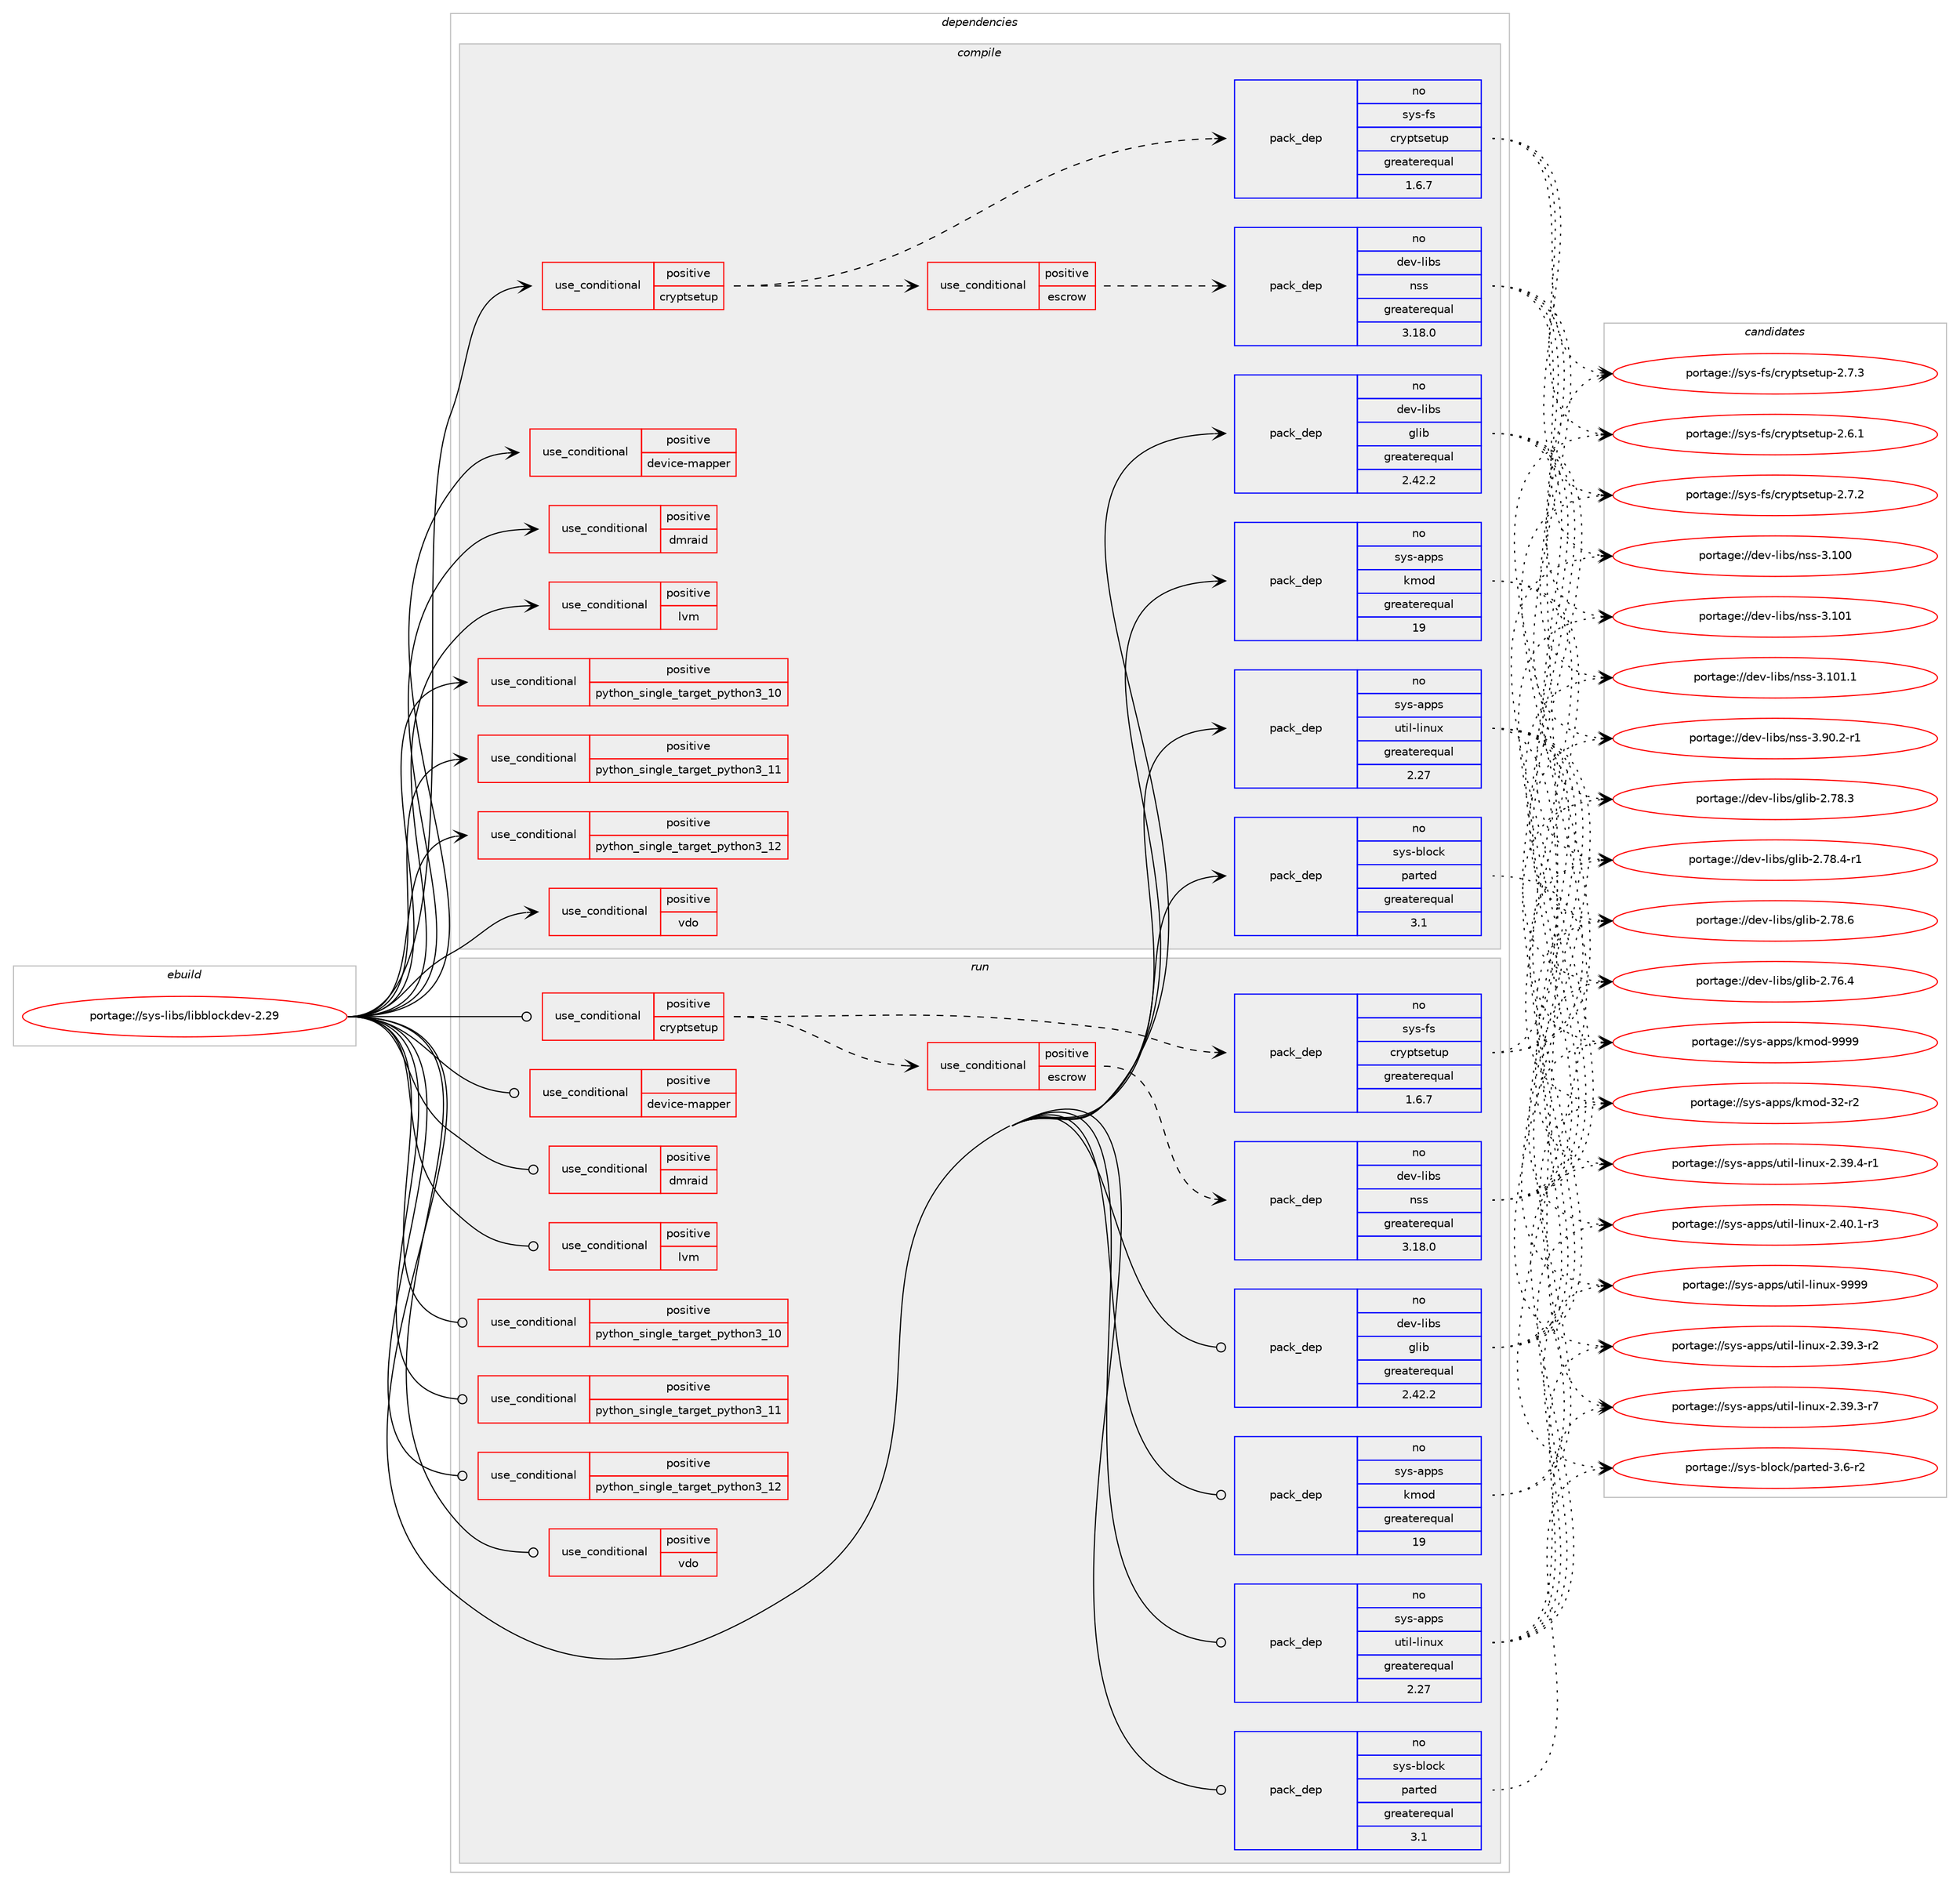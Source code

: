 digraph prolog {

# *************
# Graph options
# *************

newrank=true;
concentrate=true;
compound=true;
graph [rankdir=LR,fontname=Helvetica,fontsize=10,ranksep=1.5];#, ranksep=2.5, nodesep=0.2];
edge  [arrowhead=vee];
node  [fontname=Helvetica,fontsize=10];

# **********
# The ebuild
# **********

subgraph cluster_leftcol {
color=gray;
rank=same;
label=<<i>ebuild</i>>;
id [label="portage://sys-libs/libblockdev-2.29", color=red, width=4, href="../sys-libs/libblockdev-2.29.svg"];
}

# ****************
# The dependencies
# ****************

subgraph cluster_midcol {
color=gray;
label=<<i>dependencies</i>>;
subgraph cluster_compile {
fillcolor="#eeeeee";
style=filled;
label=<<i>compile</i>>;
subgraph cond114537 {
dependency220572 [label=<<TABLE BORDER="0" CELLBORDER="1" CELLSPACING="0" CELLPADDING="4"><TR><TD ROWSPAN="3" CELLPADDING="10">use_conditional</TD></TR><TR><TD>positive</TD></TR><TR><TD>cryptsetup</TD></TR></TABLE>>, shape=none, color=red];
subgraph cond114538 {
dependency220573 [label=<<TABLE BORDER="0" CELLBORDER="1" CELLSPACING="0" CELLPADDING="4"><TR><TD ROWSPAN="3" CELLPADDING="10">use_conditional</TD></TR><TR><TD>positive</TD></TR><TR><TD>escrow</TD></TR></TABLE>>, shape=none, color=red];
subgraph pack103110 {
dependency220574 [label=<<TABLE BORDER="0" CELLBORDER="1" CELLSPACING="0" CELLPADDING="4" WIDTH="220"><TR><TD ROWSPAN="6" CELLPADDING="30">pack_dep</TD></TR><TR><TD WIDTH="110">no</TD></TR><TR><TD>dev-libs</TD></TR><TR><TD>nss</TD></TR><TR><TD>greaterequal</TD></TR><TR><TD>3.18.0</TD></TR></TABLE>>, shape=none, color=blue];
}
dependency220573:e -> dependency220574:w [weight=20,style="dashed",arrowhead="vee"];
# *** BEGIN UNKNOWN DEPENDENCY TYPE (TODO) ***
# dependency220573 -> package_dependency(portage://sys-libs/libblockdev-2.29,install,no,dev-libs,volume_key,none,[,,],[],[])
# *** END UNKNOWN DEPENDENCY TYPE (TODO) ***

}
dependency220572:e -> dependency220573:w [weight=20,style="dashed",arrowhead="vee"];
subgraph pack103111 {
dependency220575 [label=<<TABLE BORDER="0" CELLBORDER="1" CELLSPACING="0" CELLPADDING="4" WIDTH="220"><TR><TD ROWSPAN="6" CELLPADDING="30">pack_dep</TD></TR><TR><TD WIDTH="110">no</TD></TR><TR><TD>sys-fs</TD></TR><TR><TD>cryptsetup</TD></TR><TR><TD>greaterequal</TD></TR><TR><TD>1.6.7</TD></TR></TABLE>>, shape=none, color=blue];
}
dependency220572:e -> dependency220575:w [weight=20,style="dashed",arrowhead="vee"];
}
id:e -> dependency220572:w [weight=20,style="solid",arrowhead="vee"];
subgraph cond114539 {
dependency220576 [label=<<TABLE BORDER="0" CELLBORDER="1" CELLSPACING="0" CELLPADDING="4"><TR><TD ROWSPAN="3" CELLPADDING="10">use_conditional</TD></TR><TR><TD>positive</TD></TR><TR><TD>device-mapper</TD></TR></TABLE>>, shape=none, color=red];
# *** BEGIN UNKNOWN DEPENDENCY TYPE (TODO) ***
# dependency220576 -> package_dependency(portage://sys-libs/libblockdev-2.29,install,no,sys-fs,lvm2,none,[,,],[],[])
# *** END UNKNOWN DEPENDENCY TYPE (TODO) ***

}
id:e -> dependency220576:w [weight=20,style="solid",arrowhead="vee"];
subgraph cond114540 {
dependency220577 [label=<<TABLE BORDER="0" CELLBORDER="1" CELLSPACING="0" CELLPADDING="4"><TR><TD ROWSPAN="3" CELLPADDING="10">use_conditional</TD></TR><TR><TD>positive</TD></TR><TR><TD>dmraid</TD></TR></TABLE>>, shape=none, color=red];
# *** BEGIN UNKNOWN DEPENDENCY TYPE (TODO) ***
# dependency220577 -> package_dependency(portage://sys-libs/libblockdev-2.29,install,no,sys-fs,dmraid,none,[,,],[],[])
# *** END UNKNOWN DEPENDENCY TYPE (TODO) ***

# *** BEGIN UNKNOWN DEPENDENCY TYPE (TODO) ***
# dependency220577 -> package_dependency(portage://sys-libs/libblockdev-2.29,install,no,sys-fs,lvm2,none,[,,],[],[])
# *** END UNKNOWN DEPENDENCY TYPE (TODO) ***

}
id:e -> dependency220577:w [weight=20,style="solid",arrowhead="vee"];
subgraph cond114541 {
dependency220578 [label=<<TABLE BORDER="0" CELLBORDER="1" CELLSPACING="0" CELLPADDING="4"><TR><TD ROWSPAN="3" CELLPADDING="10">use_conditional</TD></TR><TR><TD>positive</TD></TR><TR><TD>lvm</TD></TR></TABLE>>, shape=none, color=red];
# *** BEGIN UNKNOWN DEPENDENCY TYPE (TODO) ***
# dependency220578 -> package_dependency(portage://sys-libs/libblockdev-2.29,install,no,sys-fs,lvm2,none,[,,],[],[])
# *** END UNKNOWN DEPENDENCY TYPE (TODO) ***

# *** BEGIN UNKNOWN DEPENDENCY TYPE (TODO) ***
# dependency220578 -> package_dependency(portage://sys-libs/libblockdev-2.29,install,no,virtual,udev,none,[,,],[],[])
# *** END UNKNOWN DEPENDENCY TYPE (TODO) ***

}
id:e -> dependency220578:w [weight=20,style="solid",arrowhead="vee"];
subgraph cond114542 {
dependency220579 [label=<<TABLE BORDER="0" CELLBORDER="1" CELLSPACING="0" CELLPADDING="4"><TR><TD ROWSPAN="3" CELLPADDING="10">use_conditional</TD></TR><TR><TD>positive</TD></TR><TR><TD>python_single_target_python3_10</TD></TR></TABLE>>, shape=none, color=red];
# *** BEGIN UNKNOWN DEPENDENCY TYPE (TODO) ***
# dependency220579 -> package_dependency(portage://sys-libs/libblockdev-2.29,install,no,dev-lang,python,none,[,,],[slot(3.10)],[])
# *** END UNKNOWN DEPENDENCY TYPE (TODO) ***

}
id:e -> dependency220579:w [weight=20,style="solid",arrowhead="vee"];
subgraph cond114543 {
dependency220580 [label=<<TABLE BORDER="0" CELLBORDER="1" CELLSPACING="0" CELLPADDING="4"><TR><TD ROWSPAN="3" CELLPADDING="10">use_conditional</TD></TR><TR><TD>positive</TD></TR><TR><TD>python_single_target_python3_11</TD></TR></TABLE>>, shape=none, color=red];
# *** BEGIN UNKNOWN DEPENDENCY TYPE (TODO) ***
# dependency220580 -> package_dependency(portage://sys-libs/libblockdev-2.29,install,no,dev-lang,python,none,[,,],[slot(3.11)],[])
# *** END UNKNOWN DEPENDENCY TYPE (TODO) ***

}
id:e -> dependency220580:w [weight=20,style="solid",arrowhead="vee"];
subgraph cond114544 {
dependency220581 [label=<<TABLE BORDER="0" CELLBORDER="1" CELLSPACING="0" CELLPADDING="4"><TR><TD ROWSPAN="3" CELLPADDING="10">use_conditional</TD></TR><TR><TD>positive</TD></TR><TR><TD>python_single_target_python3_12</TD></TR></TABLE>>, shape=none, color=red];
# *** BEGIN UNKNOWN DEPENDENCY TYPE (TODO) ***
# dependency220581 -> package_dependency(portage://sys-libs/libblockdev-2.29,install,no,dev-lang,python,none,[,,],[slot(3.12)],[])
# *** END UNKNOWN DEPENDENCY TYPE (TODO) ***

}
id:e -> dependency220581:w [weight=20,style="solid",arrowhead="vee"];
subgraph cond114545 {
dependency220582 [label=<<TABLE BORDER="0" CELLBORDER="1" CELLSPACING="0" CELLPADDING="4"><TR><TD ROWSPAN="3" CELLPADDING="10">use_conditional</TD></TR><TR><TD>positive</TD></TR><TR><TD>vdo</TD></TR></TABLE>>, shape=none, color=red];
# *** BEGIN UNKNOWN DEPENDENCY TYPE (TODO) ***
# dependency220582 -> package_dependency(portage://sys-libs/libblockdev-2.29,install,no,dev-libs,libyaml,none,[,,],[],[])
# *** END UNKNOWN DEPENDENCY TYPE (TODO) ***

}
id:e -> dependency220582:w [weight=20,style="solid",arrowhead="vee"];
subgraph pack103112 {
dependency220583 [label=<<TABLE BORDER="0" CELLBORDER="1" CELLSPACING="0" CELLPADDING="4" WIDTH="220"><TR><TD ROWSPAN="6" CELLPADDING="30">pack_dep</TD></TR><TR><TD WIDTH="110">no</TD></TR><TR><TD>dev-libs</TD></TR><TR><TD>glib</TD></TR><TR><TD>greaterequal</TD></TR><TR><TD>2.42.2</TD></TR></TABLE>>, shape=none, color=blue];
}
id:e -> dependency220583:w [weight=20,style="solid",arrowhead="vee"];
# *** BEGIN UNKNOWN DEPENDENCY TYPE (TODO) ***
# id -> package_dependency(portage://sys-libs/libblockdev-2.29,install,no,dev-libs,libbytesize,none,[,,],[],[])
# *** END UNKNOWN DEPENDENCY TYPE (TODO) ***

subgraph pack103113 {
dependency220584 [label=<<TABLE BORDER="0" CELLBORDER="1" CELLSPACING="0" CELLPADDING="4" WIDTH="220"><TR><TD ROWSPAN="6" CELLPADDING="30">pack_dep</TD></TR><TR><TD WIDTH="110">no</TD></TR><TR><TD>sys-apps</TD></TR><TR><TD>kmod</TD></TR><TR><TD>greaterequal</TD></TR><TR><TD>19</TD></TR></TABLE>>, shape=none, color=blue];
}
id:e -> dependency220584:w [weight=20,style="solid",arrowhead="vee"];
subgraph pack103114 {
dependency220585 [label=<<TABLE BORDER="0" CELLBORDER="1" CELLSPACING="0" CELLPADDING="4" WIDTH="220"><TR><TD ROWSPAN="6" CELLPADDING="30">pack_dep</TD></TR><TR><TD WIDTH="110">no</TD></TR><TR><TD>sys-apps</TD></TR><TR><TD>util-linux</TD></TR><TR><TD>greaterequal</TD></TR><TR><TD>2.27</TD></TR></TABLE>>, shape=none, color=blue];
}
id:e -> dependency220585:w [weight=20,style="solid",arrowhead="vee"];
subgraph pack103115 {
dependency220586 [label=<<TABLE BORDER="0" CELLBORDER="1" CELLSPACING="0" CELLPADDING="4" WIDTH="220"><TR><TD ROWSPAN="6" CELLPADDING="30">pack_dep</TD></TR><TR><TD WIDTH="110">no</TD></TR><TR><TD>sys-block</TD></TR><TR><TD>parted</TD></TR><TR><TD>greaterequal</TD></TR><TR><TD>3.1</TD></TR></TABLE>>, shape=none, color=blue];
}
id:e -> dependency220586:w [weight=20,style="solid",arrowhead="vee"];
}
subgraph cluster_compileandrun {
fillcolor="#eeeeee";
style=filled;
label=<<i>compile and run</i>>;
}
subgraph cluster_run {
fillcolor="#eeeeee";
style=filled;
label=<<i>run</i>>;
subgraph cond114546 {
dependency220587 [label=<<TABLE BORDER="0" CELLBORDER="1" CELLSPACING="0" CELLPADDING="4"><TR><TD ROWSPAN="3" CELLPADDING="10">use_conditional</TD></TR><TR><TD>positive</TD></TR><TR><TD>cryptsetup</TD></TR></TABLE>>, shape=none, color=red];
subgraph cond114547 {
dependency220588 [label=<<TABLE BORDER="0" CELLBORDER="1" CELLSPACING="0" CELLPADDING="4"><TR><TD ROWSPAN="3" CELLPADDING="10">use_conditional</TD></TR><TR><TD>positive</TD></TR><TR><TD>escrow</TD></TR></TABLE>>, shape=none, color=red];
subgraph pack103116 {
dependency220589 [label=<<TABLE BORDER="0" CELLBORDER="1" CELLSPACING="0" CELLPADDING="4" WIDTH="220"><TR><TD ROWSPAN="6" CELLPADDING="30">pack_dep</TD></TR><TR><TD WIDTH="110">no</TD></TR><TR><TD>dev-libs</TD></TR><TR><TD>nss</TD></TR><TR><TD>greaterequal</TD></TR><TR><TD>3.18.0</TD></TR></TABLE>>, shape=none, color=blue];
}
dependency220588:e -> dependency220589:w [weight=20,style="dashed",arrowhead="vee"];
# *** BEGIN UNKNOWN DEPENDENCY TYPE (TODO) ***
# dependency220588 -> package_dependency(portage://sys-libs/libblockdev-2.29,run,no,dev-libs,volume_key,none,[,,],[],[])
# *** END UNKNOWN DEPENDENCY TYPE (TODO) ***

}
dependency220587:e -> dependency220588:w [weight=20,style="dashed",arrowhead="vee"];
subgraph pack103117 {
dependency220590 [label=<<TABLE BORDER="0" CELLBORDER="1" CELLSPACING="0" CELLPADDING="4" WIDTH="220"><TR><TD ROWSPAN="6" CELLPADDING="30">pack_dep</TD></TR><TR><TD WIDTH="110">no</TD></TR><TR><TD>sys-fs</TD></TR><TR><TD>cryptsetup</TD></TR><TR><TD>greaterequal</TD></TR><TR><TD>1.6.7</TD></TR></TABLE>>, shape=none, color=blue];
}
dependency220587:e -> dependency220590:w [weight=20,style="dashed",arrowhead="vee"];
}
id:e -> dependency220587:w [weight=20,style="solid",arrowhead="odot"];
subgraph cond114548 {
dependency220591 [label=<<TABLE BORDER="0" CELLBORDER="1" CELLSPACING="0" CELLPADDING="4"><TR><TD ROWSPAN="3" CELLPADDING="10">use_conditional</TD></TR><TR><TD>positive</TD></TR><TR><TD>device-mapper</TD></TR></TABLE>>, shape=none, color=red];
# *** BEGIN UNKNOWN DEPENDENCY TYPE (TODO) ***
# dependency220591 -> package_dependency(portage://sys-libs/libblockdev-2.29,run,no,sys-fs,lvm2,none,[,,],[],[])
# *** END UNKNOWN DEPENDENCY TYPE (TODO) ***

}
id:e -> dependency220591:w [weight=20,style="solid",arrowhead="odot"];
subgraph cond114549 {
dependency220592 [label=<<TABLE BORDER="0" CELLBORDER="1" CELLSPACING="0" CELLPADDING="4"><TR><TD ROWSPAN="3" CELLPADDING="10">use_conditional</TD></TR><TR><TD>positive</TD></TR><TR><TD>dmraid</TD></TR></TABLE>>, shape=none, color=red];
# *** BEGIN UNKNOWN DEPENDENCY TYPE (TODO) ***
# dependency220592 -> package_dependency(portage://sys-libs/libblockdev-2.29,run,no,sys-fs,dmraid,none,[,,],[],[])
# *** END UNKNOWN DEPENDENCY TYPE (TODO) ***

# *** BEGIN UNKNOWN DEPENDENCY TYPE (TODO) ***
# dependency220592 -> package_dependency(portage://sys-libs/libblockdev-2.29,run,no,sys-fs,lvm2,none,[,,],[],[])
# *** END UNKNOWN DEPENDENCY TYPE (TODO) ***

}
id:e -> dependency220592:w [weight=20,style="solid",arrowhead="odot"];
subgraph cond114550 {
dependency220593 [label=<<TABLE BORDER="0" CELLBORDER="1" CELLSPACING="0" CELLPADDING="4"><TR><TD ROWSPAN="3" CELLPADDING="10">use_conditional</TD></TR><TR><TD>positive</TD></TR><TR><TD>lvm</TD></TR></TABLE>>, shape=none, color=red];
# *** BEGIN UNKNOWN DEPENDENCY TYPE (TODO) ***
# dependency220593 -> package_dependency(portage://sys-libs/libblockdev-2.29,run,no,sys-fs,lvm2,none,[,,],[],[])
# *** END UNKNOWN DEPENDENCY TYPE (TODO) ***

# *** BEGIN UNKNOWN DEPENDENCY TYPE (TODO) ***
# dependency220593 -> package_dependency(portage://sys-libs/libblockdev-2.29,run,no,virtual,udev,none,[,,],[],[])
# *** END UNKNOWN DEPENDENCY TYPE (TODO) ***

}
id:e -> dependency220593:w [weight=20,style="solid",arrowhead="odot"];
subgraph cond114551 {
dependency220594 [label=<<TABLE BORDER="0" CELLBORDER="1" CELLSPACING="0" CELLPADDING="4"><TR><TD ROWSPAN="3" CELLPADDING="10">use_conditional</TD></TR><TR><TD>positive</TD></TR><TR><TD>python_single_target_python3_10</TD></TR></TABLE>>, shape=none, color=red];
# *** BEGIN UNKNOWN DEPENDENCY TYPE (TODO) ***
# dependency220594 -> package_dependency(portage://sys-libs/libblockdev-2.29,run,no,dev-lang,python,none,[,,],[slot(3.10)],[])
# *** END UNKNOWN DEPENDENCY TYPE (TODO) ***

}
id:e -> dependency220594:w [weight=20,style="solid",arrowhead="odot"];
subgraph cond114552 {
dependency220595 [label=<<TABLE BORDER="0" CELLBORDER="1" CELLSPACING="0" CELLPADDING="4"><TR><TD ROWSPAN="3" CELLPADDING="10">use_conditional</TD></TR><TR><TD>positive</TD></TR><TR><TD>python_single_target_python3_11</TD></TR></TABLE>>, shape=none, color=red];
# *** BEGIN UNKNOWN DEPENDENCY TYPE (TODO) ***
# dependency220595 -> package_dependency(portage://sys-libs/libblockdev-2.29,run,no,dev-lang,python,none,[,,],[slot(3.11)],[])
# *** END UNKNOWN DEPENDENCY TYPE (TODO) ***

}
id:e -> dependency220595:w [weight=20,style="solid",arrowhead="odot"];
subgraph cond114553 {
dependency220596 [label=<<TABLE BORDER="0" CELLBORDER="1" CELLSPACING="0" CELLPADDING="4"><TR><TD ROWSPAN="3" CELLPADDING="10">use_conditional</TD></TR><TR><TD>positive</TD></TR><TR><TD>python_single_target_python3_12</TD></TR></TABLE>>, shape=none, color=red];
# *** BEGIN UNKNOWN DEPENDENCY TYPE (TODO) ***
# dependency220596 -> package_dependency(portage://sys-libs/libblockdev-2.29,run,no,dev-lang,python,none,[,,],[slot(3.12)],[])
# *** END UNKNOWN DEPENDENCY TYPE (TODO) ***

}
id:e -> dependency220596:w [weight=20,style="solid",arrowhead="odot"];
subgraph cond114554 {
dependency220597 [label=<<TABLE BORDER="0" CELLBORDER="1" CELLSPACING="0" CELLPADDING="4"><TR><TD ROWSPAN="3" CELLPADDING="10">use_conditional</TD></TR><TR><TD>positive</TD></TR><TR><TD>vdo</TD></TR></TABLE>>, shape=none, color=red];
# *** BEGIN UNKNOWN DEPENDENCY TYPE (TODO) ***
# dependency220597 -> package_dependency(portage://sys-libs/libblockdev-2.29,run,no,dev-libs,libyaml,none,[,,],[],[])
# *** END UNKNOWN DEPENDENCY TYPE (TODO) ***

}
id:e -> dependency220597:w [weight=20,style="solid",arrowhead="odot"];
subgraph pack103118 {
dependency220598 [label=<<TABLE BORDER="0" CELLBORDER="1" CELLSPACING="0" CELLPADDING="4" WIDTH="220"><TR><TD ROWSPAN="6" CELLPADDING="30">pack_dep</TD></TR><TR><TD WIDTH="110">no</TD></TR><TR><TD>dev-libs</TD></TR><TR><TD>glib</TD></TR><TR><TD>greaterequal</TD></TR><TR><TD>2.42.2</TD></TR></TABLE>>, shape=none, color=blue];
}
id:e -> dependency220598:w [weight=20,style="solid",arrowhead="odot"];
# *** BEGIN UNKNOWN DEPENDENCY TYPE (TODO) ***
# id -> package_dependency(portage://sys-libs/libblockdev-2.29,run,no,dev-libs,libbytesize,none,[,,],[],[])
# *** END UNKNOWN DEPENDENCY TYPE (TODO) ***

subgraph pack103119 {
dependency220599 [label=<<TABLE BORDER="0" CELLBORDER="1" CELLSPACING="0" CELLPADDING="4" WIDTH="220"><TR><TD ROWSPAN="6" CELLPADDING="30">pack_dep</TD></TR><TR><TD WIDTH="110">no</TD></TR><TR><TD>sys-apps</TD></TR><TR><TD>kmod</TD></TR><TR><TD>greaterequal</TD></TR><TR><TD>19</TD></TR></TABLE>>, shape=none, color=blue];
}
id:e -> dependency220599:w [weight=20,style="solid",arrowhead="odot"];
subgraph pack103120 {
dependency220600 [label=<<TABLE BORDER="0" CELLBORDER="1" CELLSPACING="0" CELLPADDING="4" WIDTH="220"><TR><TD ROWSPAN="6" CELLPADDING="30">pack_dep</TD></TR><TR><TD WIDTH="110">no</TD></TR><TR><TD>sys-apps</TD></TR><TR><TD>util-linux</TD></TR><TR><TD>greaterequal</TD></TR><TR><TD>2.27</TD></TR></TABLE>>, shape=none, color=blue];
}
id:e -> dependency220600:w [weight=20,style="solid",arrowhead="odot"];
subgraph pack103121 {
dependency220601 [label=<<TABLE BORDER="0" CELLBORDER="1" CELLSPACING="0" CELLPADDING="4" WIDTH="220"><TR><TD ROWSPAN="6" CELLPADDING="30">pack_dep</TD></TR><TR><TD WIDTH="110">no</TD></TR><TR><TD>sys-block</TD></TR><TR><TD>parted</TD></TR><TR><TD>greaterequal</TD></TR><TR><TD>3.1</TD></TR></TABLE>>, shape=none, color=blue];
}
id:e -> dependency220601:w [weight=20,style="solid",arrowhead="odot"];
}
}

# **************
# The candidates
# **************

subgraph cluster_choices {
rank=same;
color=gray;
label=<<i>candidates</i>>;

subgraph choice103110 {
color=black;
nodesep=1;
choice100101118451081059811547110115115455146494848 [label="portage://dev-libs/nss-3.100", color=red, width=4,href="../dev-libs/nss-3.100.svg"];
choice100101118451081059811547110115115455146494849 [label="portage://dev-libs/nss-3.101", color=red, width=4,href="../dev-libs/nss-3.101.svg"];
choice1001011184510810598115471101151154551464948494649 [label="portage://dev-libs/nss-3.101.1", color=red, width=4,href="../dev-libs/nss-3.101.1.svg"];
choice100101118451081059811547110115115455146574846504511449 [label="portage://dev-libs/nss-3.90.2-r1", color=red, width=4,href="../dev-libs/nss-3.90.2-r1.svg"];
dependency220574:e -> choice100101118451081059811547110115115455146494848:w [style=dotted,weight="100"];
dependency220574:e -> choice100101118451081059811547110115115455146494849:w [style=dotted,weight="100"];
dependency220574:e -> choice1001011184510810598115471101151154551464948494649:w [style=dotted,weight="100"];
dependency220574:e -> choice100101118451081059811547110115115455146574846504511449:w [style=dotted,weight="100"];
}
subgraph choice103111 {
color=black;
nodesep=1;
choice115121115451021154799114121112116115101116117112455046544649 [label="portage://sys-fs/cryptsetup-2.6.1", color=red, width=4,href="../sys-fs/cryptsetup-2.6.1.svg"];
choice115121115451021154799114121112116115101116117112455046554650 [label="portage://sys-fs/cryptsetup-2.7.2", color=red, width=4,href="../sys-fs/cryptsetup-2.7.2.svg"];
choice115121115451021154799114121112116115101116117112455046554651 [label="portage://sys-fs/cryptsetup-2.7.3", color=red, width=4,href="../sys-fs/cryptsetup-2.7.3.svg"];
dependency220575:e -> choice115121115451021154799114121112116115101116117112455046544649:w [style=dotted,weight="100"];
dependency220575:e -> choice115121115451021154799114121112116115101116117112455046554650:w [style=dotted,weight="100"];
dependency220575:e -> choice115121115451021154799114121112116115101116117112455046554651:w [style=dotted,weight="100"];
}
subgraph choice103112 {
color=black;
nodesep=1;
choice1001011184510810598115471031081059845504655544652 [label="portage://dev-libs/glib-2.76.4", color=red, width=4,href="../dev-libs/glib-2.76.4.svg"];
choice1001011184510810598115471031081059845504655564651 [label="portage://dev-libs/glib-2.78.3", color=red, width=4,href="../dev-libs/glib-2.78.3.svg"];
choice10010111845108105981154710310810598455046555646524511449 [label="portage://dev-libs/glib-2.78.4-r1", color=red, width=4,href="../dev-libs/glib-2.78.4-r1.svg"];
choice1001011184510810598115471031081059845504655564654 [label="portage://dev-libs/glib-2.78.6", color=red, width=4,href="../dev-libs/glib-2.78.6.svg"];
dependency220583:e -> choice1001011184510810598115471031081059845504655544652:w [style=dotted,weight="100"];
dependency220583:e -> choice1001011184510810598115471031081059845504655564651:w [style=dotted,weight="100"];
dependency220583:e -> choice10010111845108105981154710310810598455046555646524511449:w [style=dotted,weight="100"];
dependency220583:e -> choice1001011184510810598115471031081059845504655564654:w [style=dotted,weight="100"];
}
subgraph choice103113 {
color=black;
nodesep=1;
choice1151211154597112112115471071091111004551504511450 [label="portage://sys-apps/kmod-32-r2", color=red, width=4,href="../sys-apps/kmod-32-r2.svg"];
choice1151211154597112112115471071091111004557575757 [label="portage://sys-apps/kmod-9999", color=red, width=4,href="../sys-apps/kmod-9999.svg"];
dependency220584:e -> choice1151211154597112112115471071091111004551504511450:w [style=dotted,weight="100"];
dependency220584:e -> choice1151211154597112112115471071091111004557575757:w [style=dotted,weight="100"];
}
subgraph choice103114 {
color=black;
nodesep=1;
choice11512111545971121121154711711610510845108105110117120455046515746514511450 [label="portage://sys-apps/util-linux-2.39.3-r2", color=red, width=4,href="../sys-apps/util-linux-2.39.3-r2.svg"];
choice11512111545971121121154711711610510845108105110117120455046515746514511455 [label="portage://sys-apps/util-linux-2.39.3-r7", color=red, width=4,href="../sys-apps/util-linux-2.39.3-r7.svg"];
choice11512111545971121121154711711610510845108105110117120455046515746524511449 [label="portage://sys-apps/util-linux-2.39.4-r1", color=red, width=4,href="../sys-apps/util-linux-2.39.4-r1.svg"];
choice11512111545971121121154711711610510845108105110117120455046524846494511451 [label="portage://sys-apps/util-linux-2.40.1-r3", color=red, width=4,href="../sys-apps/util-linux-2.40.1-r3.svg"];
choice115121115459711211211547117116105108451081051101171204557575757 [label="portage://sys-apps/util-linux-9999", color=red, width=4,href="../sys-apps/util-linux-9999.svg"];
dependency220585:e -> choice11512111545971121121154711711610510845108105110117120455046515746514511450:w [style=dotted,weight="100"];
dependency220585:e -> choice11512111545971121121154711711610510845108105110117120455046515746514511455:w [style=dotted,weight="100"];
dependency220585:e -> choice11512111545971121121154711711610510845108105110117120455046515746524511449:w [style=dotted,weight="100"];
dependency220585:e -> choice11512111545971121121154711711610510845108105110117120455046524846494511451:w [style=dotted,weight="100"];
dependency220585:e -> choice115121115459711211211547117116105108451081051101171204557575757:w [style=dotted,weight="100"];
}
subgraph choice103115 {
color=black;
nodesep=1;
choice1151211154598108111991074711297114116101100455146544511450 [label="portage://sys-block/parted-3.6-r2", color=red, width=4,href="../sys-block/parted-3.6-r2.svg"];
dependency220586:e -> choice1151211154598108111991074711297114116101100455146544511450:w [style=dotted,weight="100"];
}
subgraph choice103116 {
color=black;
nodesep=1;
choice100101118451081059811547110115115455146494848 [label="portage://dev-libs/nss-3.100", color=red, width=4,href="../dev-libs/nss-3.100.svg"];
choice100101118451081059811547110115115455146494849 [label="portage://dev-libs/nss-3.101", color=red, width=4,href="../dev-libs/nss-3.101.svg"];
choice1001011184510810598115471101151154551464948494649 [label="portage://dev-libs/nss-3.101.1", color=red, width=4,href="../dev-libs/nss-3.101.1.svg"];
choice100101118451081059811547110115115455146574846504511449 [label="portage://dev-libs/nss-3.90.2-r1", color=red, width=4,href="../dev-libs/nss-3.90.2-r1.svg"];
dependency220589:e -> choice100101118451081059811547110115115455146494848:w [style=dotted,weight="100"];
dependency220589:e -> choice100101118451081059811547110115115455146494849:w [style=dotted,weight="100"];
dependency220589:e -> choice1001011184510810598115471101151154551464948494649:w [style=dotted,weight="100"];
dependency220589:e -> choice100101118451081059811547110115115455146574846504511449:w [style=dotted,weight="100"];
}
subgraph choice103117 {
color=black;
nodesep=1;
choice115121115451021154799114121112116115101116117112455046544649 [label="portage://sys-fs/cryptsetup-2.6.1", color=red, width=4,href="../sys-fs/cryptsetup-2.6.1.svg"];
choice115121115451021154799114121112116115101116117112455046554650 [label="portage://sys-fs/cryptsetup-2.7.2", color=red, width=4,href="../sys-fs/cryptsetup-2.7.2.svg"];
choice115121115451021154799114121112116115101116117112455046554651 [label="portage://sys-fs/cryptsetup-2.7.3", color=red, width=4,href="../sys-fs/cryptsetup-2.7.3.svg"];
dependency220590:e -> choice115121115451021154799114121112116115101116117112455046544649:w [style=dotted,weight="100"];
dependency220590:e -> choice115121115451021154799114121112116115101116117112455046554650:w [style=dotted,weight="100"];
dependency220590:e -> choice115121115451021154799114121112116115101116117112455046554651:w [style=dotted,weight="100"];
}
subgraph choice103118 {
color=black;
nodesep=1;
choice1001011184510810598115471031081059845504655544652 [label="portage://dev-libs/glib-2.76.4", color=red, width=4,href="../dev-libs/glib-2.76.4.svg"];
choice1001011184510810598115471031081059845504655564651 [label="portage://dev-libs/glib-2.78.3", color=red, width=4,href="../dev-libs/glib-2.78.3.svg"];
choice10010111845108105981154710310810598455046555646524511449 [label="portage://dev-libs/glib-2.78.4-r1", color=red, width=4,href="../dev-libs/glib-2.78.4-r1.svg"];
choice1001011184510810598115471031081059845504655564654 [label="portage://dev-libs/glib-2.78.6", color=red, width=4,href="../dev-libs/glib-2.78.6.svg"];
dependency220598:e -> choice1001011184510810598115471031081059845504655544652:w [style=dotted,weight="100"];
dependency220598:e -> choice1001011184510810598115471031081059845504655564651:w [style=dotted,weight="100"];
dependency220598:e -> choice10010111845108105981154710310810598455046555646524511449:w [style=dotted,weight="100"];
dependency220598:e -> choice1001011184510810598115471031081059845504655564654:w [style=dotted,weight="100"];
}
subgraph choice103119 {
color=black;
nodesep=1;
choice1151211154597112112115471071091111004551504511450 [label="portage://sys-apps/kmod-32-r2", color=red, width=4,href="../sys-apps/kmod-32-r2.svg"];
choice1151211154597112112115471071091111004557575757 [label="portage://sys-apps/kmod-9999", color=red, width=4,href="../sys-apps/kmod-9999.svg"];
dependency220599:e -> choice1151211154597112112115471071091111004551504511450:w [style=dotted,weight="100"];
dependency220599:e -> choice1151211154597112112115471071091111004557575757:w [style=dotted,weight="100"];
}
subgraph choice103120 {
color=black;
nodesep=1;
choice11512111545971121121154711711610510845108105110117120455046515746514511450 [label="portage://sys-apps/util-linux-2.39.3-r2", color=red, width=4,href="../sys-apps/util-linux-2.39.3-r2.svg"];
choice11512111545971121121154711711610510845108105110117120455046515746514511455 [label="portage://sys-apps/util-linux-2.39.3-r7", color=red, width=4,href="../sys-apps/util-linux-2.39.3-r7.svg"];
choice11512111545971121121154711711610510845108105110117120455046515746524511449 [label="portage://sys-apps/util-linux-2.39.4-r1", color=red, width=4,href="../sys-apps/util-linux-2.39.4-r1.svg"];
choice11512111545971121121154711711610510845108105110117120455046524846494511451 [label="portage://sys-apps/util-linux-2.40.1-r3", color=red, width=4,href="../sys-apps/util-linux-2.40.1-r3.svg"];
choice115121115459711211211547117116105108451081051101171204557575757 [label="portage://sys-apps/util-linux-9999", color=red, width=4,href="../sys-apps/util-linux-9999.svg"];
dependency220600:e -> choice11512111545971121121154711711610510845108105110117120455046515746514511450:w [style=dotted,weight="100"];
dependency220600:e -> choice11512111545971121121154711711610510845108105110117120455046515746514511455:w [style=dotted,weight="100"];
dependency220600:e -> choice11512111545971121121154711711610510845108105110117120455046515746524511449:w [style=dotted,weight="100"];
dependency220600:e -> choice11512111545971121121154711711610510845108105110117120455046524846494511451:w [style=dotted,weight="100"];
dependency220600:e -> choice115121115459711211211547117116105108451081051101171204557575757:w [style=dotted,weight="100"];
}
subgraph choice103121 {
color=black;
nodesep=1;
choice1151211154598108111991074711297114116101100455146544511450 [label="portage://sys-block/parted-3.6-r2", color=red, width=4,href="../sys-block/parted-3.6-r2.svg"];
dependency220601:e -> choice1151211154598108111991074711297114116101100455146544511450:w [style=dotted,weight="100"];
}
}

}
